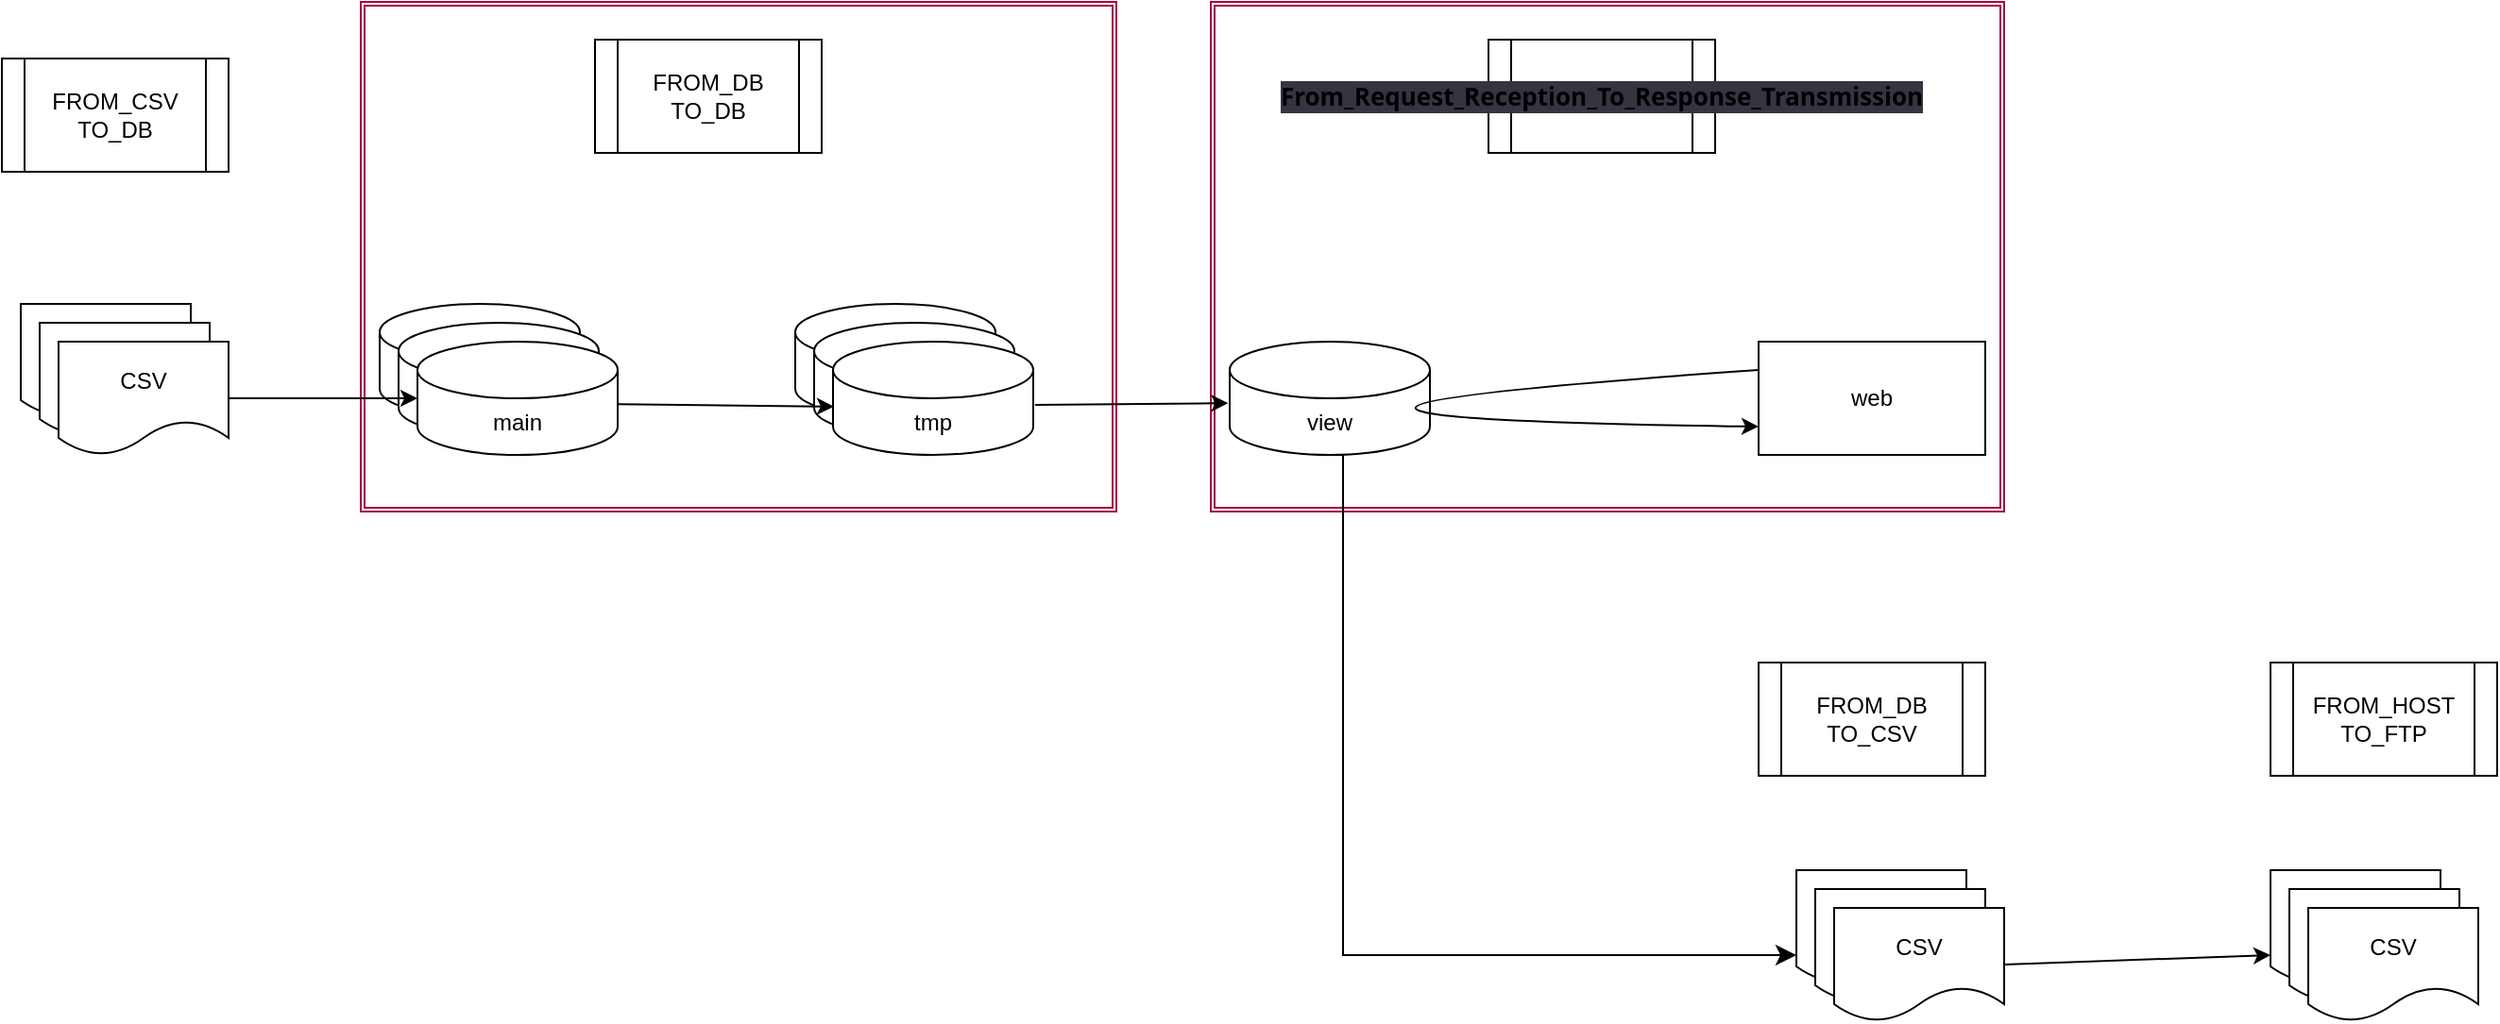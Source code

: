 <mxfile>
    <diagram id="B8bCCnxKOtK6oX4PMdL9" name="ページ1">
        <mxGraphModel dx="1891" dy="953" grid="1" gridSize="10" guides="1" tooltips="1" connect="1" arrows="1" fold="1" page="1" pageScale="1" pageWidth="827" pageHeight="1169" math="0" shadow="0">
            <root>
                <mxCell id="0"/>
                <mxCell id="1" parent="0"/>
                <mxCell id="46" value="" style="shape=ext;double=1;rounded=0;whiteSpace=wrap;html=1;glass=0;fillColor=none;fontColor=#ffffff;strokeColor=#A50040;" vertex="1" parent="1">
                    <mxGeometry x="680" y="10" width="420" height="270" as="geometry"/>
                </mxCell>
                <mxCell id="22" value="" style="shape=ext;double=1;rounded=0;whiteSpace=wrap;html=1;glass=0;fillColor=none;fontColor=#ffffff;strokeColor=#A50040;" vertex="1" parent="1">
                    <mxGeometry x="230" y="10" width="400" height="270" as="geometry"/>
                </mxCell>
                <mxCell id="4" value="FROM_CSV&lt;br&gt;TO_DB" style="shape=process;whiteSpace=wrap;html=1;backgroundOutline=1;" vertex="1" parent="1">
                    <mxGeometry x="40" y="40" width="120" height="60" as="geometry"/>
                </mxCell>
                <mxCell id="23" value="FROM_DB&lt;br&gt;TO_DB" style="shape=process;whiteSpace=wrap;html=1;backgroundOutline=1;" vertex="1" parent="1">
                    <mxGeometry x="354" y="30" width="120" height="60" as="geometry"/>
                </mxCell>
                <mxCell id="26" value="" style="group" vertex="1" connectable="0" parent="1">
                    <mxGeometry x="240" y="150" width="126" height="100" as="geometry"/>
                </mxCell>
                <mxCell id="2" value="" style="shape=cylinder3;whiteSpace=wrap;html=1;boundedLbl=1;backgroundOutline=1;size=15;" vertex="1" parent="26">
                    <mxGeometry y="20" width="106" height="60" as="geometry"/>
                </mxCell>
                <mxCell id="8" value="" style="shape=cylinder3;whiteSpace=wrap;html=1;boundedLbl=1;backgroundOutline=1;size=15;" vertex="1" parent="26">
                    <mxGeometry x="10" y="30" width="106" height="60" as="geometry"/>
                </mxCell>
                <mxCell id="9" value="main" style="shape=cylinder3;whiteSpace=wrap;html=1;boundedLbl=1;backgroundOutline=1;size=15;" vertex="1" parent="26">
                    <mxGeometry x="20" y="40" width="106" height="60" as="geometry"/>
                </mxCell>
                <mxCell id="27" value="" style="group" vertex="1" connectable="0" parent="1">
                    <mxGeometry x="460" y="150" width="126" height="100" as="geometry"/>
                </mxCell>
                <mxCell id="28" value="" style="shape=cylinder3;whiteSpace=wrap;html=1;boundedLbl=1;backgroundOutline=1;size=15;" vertex="1" parent="27">
                    <mxGeometry y="20" width="106" height="60" as="geometry"/>
                </mxCell>
                <mxCell id="29" value="" style="shape=cylinder3;whiteSpace=wrap;html=1;boundedLbl=1;backgroundOutline=1;size=15;" vertex="1" parent="27">
                    <mxGeometry x="10" y="30" width="106" height="60" as="geometry"/>
                </mxCell>
                <mxCell id="30" value="tmp" style="shape=cylinder3;whiteSpace=wrap;html=1;boundedLbl=1;backgroundOutline=1;size=15;" vertex="1" parent="27">
                    <mxGeometry x="20" y="40" width="106" height="60" as="geometry"/>
                </mxCell>
                <mxCell id="31" value="" style="edgeStyle=none;html=1;entryX=0.004;entryY=0.573;entryDx=0;entryDy=0;entryPerimeter=0;exitX=1;exitY=0.553;exitDx=0;exitDy=0;exitPerimeter=0;" edge="1" parent="1" source="9" target="30">
                    <mxGeometry relative="1" as="geometry">
                        <mxPoint x="370" y="220" as="sourcePoint"/>
                        <mxPoint x="270" y="230" as="targetPoint"/>
                    </mxGeometry>
                </mxCell>
                <mxCell id="32" value="&lt;p style=&quot;text-align: left; line-height: 100%;&quot;&gt;&lt;span style=&quot;border: 0px solid rgb(217, 217, 227); box-sizing: border-box; --tw-border-spacing-x: 0; --tw-border-spacing-y: 0; --tw-translate-x: 0; --tw-translate-y: 0; --tw-rotate: 0; --tw-skew-x: 0; --tw-skew-y: 0; --tw-scale-x: 1; --tw-scale-y: 1; --tw-pan-x: ; --tw-pan-y: ; --tw-pinch-zoom: ; --tw-scroll-snap-strictness: proximity; --tw-gradient-from-position: ; --tw-gradient-via-position: ; --tw-gradient-to-position: ; --tw-ordinal: ; --tw-slashed-zero: ; --tw-numeric-figure: ; --tw-numeric-spacing: ; --tw-numeric-fraction: ; --tw-ring-inset: ; --tw-ring-offset-width: 0px; --tw-ring-offset-color: #fff; --tw-ring-color: rgba(69,89,164,.5); --tw-ring-offset-shadow: 0 0 transparent; --tw-ring-shadow: 0 0 transparent; --tw-shadow: 0 0 transparent; --tw-shadow-colored: 0 0 transparent; --tw-blur: ; --tw-brightness: ; --tw-contrast: ; --tw-grayscale: ; --tw-hue-rotate: ; --tw-invert: ; --tw-saturate: ; --tw-sepia: ; --tw-drop-shadow: ; --tw-backdrop-blur: ; --tw-backdrop-brightness: ; --tw-backdrop-contrast: ; --tw-backdrop-grayscale: ; --tw-backdrop-hue-rotate: ; --tw-backdrop-invert: ; --tw-backdrop-opacity: ; --tw-backdrop-saturate: ; --tw-backdrop-sepia: ; font-weight: 600; color: var(--tw-prose-bold); margin-top: 1.25em; font-family: Söhne, ui-sans-serif, system-ui, -apple-system, &amp;quot;Segoe UI&amp;quot;, Roboto, Ubuntu, Cantarell, &amp;quot;Noto Sans&amp;quot;, sans-serif, &amp;quot;Helvetica Neue&amp;quot;, Arial, &amp;quot;Apple Color Emoji&amp;quot;, &amp;quot;Segoe UI Emoji&amp;quot;, &amp;quot;Segoe UI Symbol&amp;quot;, &amp;quot;Noto Color Emoji&amp;quot;; background-color: rgb(52, 53, 65);&quot;&gt;&lt;font style=&quot;font-size: 13px;&quot;&gt;From_Request_Reception_To_Response_Transmission&lt;/font&gt;&lt;/span&gt;&lt;/p&gt;" style="shape=process;whiteSpace=wrap;html=1;backgroundOutline=1;" vertex="1" parent="1">
                    <mxGeometry x="827" y="30" width="120" height="60" as="geometry"/>
                </mxCell>
                <mxCell id="34" value="" style="group" vertex="1" connectable="0" parent="1">
                    <mxGeometry x="50" y="170" width="110" height="80" as="geometry"/>
                </mxCell>
                <mxCell id="3" value="" style="shape=document;whiteSpace=wrap;html=1;boundedLbl=1;" vertex="1" parent="34">
                    <mxGeometry width="90" height="60" as="geometry"/>
                </mxCell>
                <mxCell id="6" value="" style="shape=document;whiteSpace=wrap;html=1;boundedLbl=1;" vertex="1" parent="34">
                    <mxGeometry x="10" y="10" width="90" height="60" as="geometry"/>
                </mxCell>
                <mxCell id="7" value="CSV" style="shape=document;whiteSpace=wrap;html=1;boundedLbl=1;" vertex="1" parent="34">
                    <mxGeometry x="20" y="20" width="90" height="60" as="geometry"/>
                </mxCell>
                <mxCell id="17" value="" style="edgeStyle=none;html=1;exitX=1;exitY=0.5;exitDx=0;exitDy=0;" edge="1" parent="1" source="7" target="9">
                    <mxGeometry relative="1" as="geometry">
                        <mxPoint x="210" y="320" as="sourcePoint"/>
                        <mxPoint x="270" y="220" as="targetPoint"/>
                    </mxGeometry>
                </mxCell>
                <mxCell id="40" value="view" style="shape=cylinder3;whiteSpace=wrap;html=1;boundedLbl=1;backgroundOutline=1;size=15;" vertex="1" parent="1">
                    <mxGeometry x="690" y="190" width="106" height="60" as="geometry"/>
                </mxCell>
                <mxCell id="41" value="" style="edgeStyle=none;html=1;entryX=-0.007;entryY=0.543;entryDx=0;entryDy=0;entryPerimeter=0;exitX=1.009;exitY=0.558;exitDx=0;exitDy=0;exitPerimeter=0;" edge="1" parent="1" source="30" target="40">
                    <mxGeometry relative="1" as="geometry">
                        <mxPoint x="590" y="230" as="sourcePoint"/>
                        <mxPoint x="734.424" y="220.6" as="targetPoint"/>
                    </mxGeometry>
                </mxCell>
                <mxCell id="42" value="web" style="rounded=0;whiteSpace=wrap;html=1;glass=0;fillColor=none;" vertex="1" parent="1">
                    <mxGeometry x="970" y="190" width="120" height="60" as="geometry"/>
                </mxCell>
                <mxCell id="43" value="" style="curved=1;endArrow=classic;html=1;exitX=0;exitY=0.25;exitDx=0;exitDy=0;entryX=0;entryY=0.75;entryDx=0;entryDy=0;" edge="1" parent="1" source="42" target="42">
                    <mxGeometry width="50" height="50" relative="1" as="geometry">
                        <mxPoint x="880" y="200" as="sourcePoint"/>
                        <mxPoint x="930" y="150" as="targetPoint"/>
                        <Array as="points">
                            <mxPoint x="610" y="230"/>
                        </Array>
                    </mxGeometry>
                </mxCell>
                <mxCell id="48" value="FROM_DB&lt;br&gt;TO_CSV" style="shape=process;whiteSpace=wrap;html=1;backgroundOutline=1;" vertex="1" parent="1">
                    <mxGeometry x="970" y="360" width="120" height="60" as="geometry"/>
                </mxCell>
                <mxCell id="49" value="" style="edgeStyle=elbowEdgeStyle;elbow=horizontal;endArrow=classic;html=1;curved=0;rounded=0;endSize=8;startSize=8;fontSize=13;exitX=0.5;exitY=1;exitDx=0;exitDy=0;exitPerimeter=0;entryX=0;entryY=0.75;entryDx=0;entryDy=0;" edge="1" parent="1" source="40" target="51">
                    <mxGeometry width="50" height="50" relative="1" as="geometry">
                        <mxPoint x="700" y="480" as="sourcePoint"/>
                        <mxPoint x="1060" y="520" as="targetPoint"/>
                        <Array as="points">
                            <mxPoint x="750" y="370"/>
                        </Array>
                    </mxGeometry>
                </mxCell>
                <mxCell id="50" value="" style="group" vertex="1" connectable="0" parent="1">
                    <mxGeometry x="990" y="470" width="110" height="80" as="geometry"/>
                </mxCell>
                <mxCell id="51" value="" style="shape=document;whiteSpace=wrap;html=1;boundedLbl=1;" vertex="1" parent="50">
                    <mxGeometry width="90" height="60" as="geometry"/>
                </mxCell>
                <mxCell id="52" value="" style="shape=document;whiteSpace=wrap;html=1;boundedLbl=1;" vertex="1" parent="50">
                    <mxGeometry x="10" y="10" width="90" height="60" as="geometry"/>
                </mxCell>
                <mxCell id="53" value="CSV" style="shape=document;whiteSpace=wrap;html=1;boundedLbl=1;" vertex="1" parent="50">
                    <mxGeometry x="20" y="20" width="90" height="60" as="geometry"/>
                </mxCell>
                <mxCell id="54" value="FROM_HOST&lt;br&gt;TO_FTP" style="shape=process;whiteSpace=wrap;html=1;backgroundOutline=1;" vertex="1" parent="1">
                    <mxGeometry x="1241" y="360" width="120" height="60" as="geometry"/>
                </mxCell>
                <mxCell id="55" value="" style="group" vertex="1" connectable="0" parent="1">
                    <mxGeometry x="1241" y="470" width="110" height="80" as="geometry"/>
                </mxCell>
                <mxCell id="56" value="" style="shape=document;whiteSpace=wrap;html=1;boundedLbl=1;" vertex="1" parent="55">
                    <mxGeometry width="90" height="60" as="geometry"/>
                </mxCell>
                <mxCell id="57" value="" style="shape=document;whiteSpace=wrap;html=1;boundedLbl=1;" vertex="1" parent="55">
                    <mxGeometry x="10" y="10" width="90" height="60" as="geometry"/>
                </mxCell>
                <mxCell id="58" value="CSV" style="shape=document;whiteSpace=wrap;html=1;boundedLbl=1;" vertex="1" parent="55">
                    <mxGeometry x="20" y="20" width="90" height="60" as="geometry"/>
                </mxCell>
                <mxCell id="59" value="" style="edgeStyle=none;html=1;entryX=0;entryY=0.75;entryDx=0;entryDy=0;exitX=1;exitY=0.5;exitDx=0;exitDy=0;" edge="1" parent="1" source="53" target="56">
                    <mxGeometry relative="1" as="geometry">
                        <mxPoint x="1110.0" y="570.0" as="sourcePoint"/>
                        <mxPoint x="1224.424" y="571.2" as="targetPoint"/>
                    </mxGeometry>
                </mxCell>
            </root>
        </mxGraphModel>
    </diagram>
</mxfile>